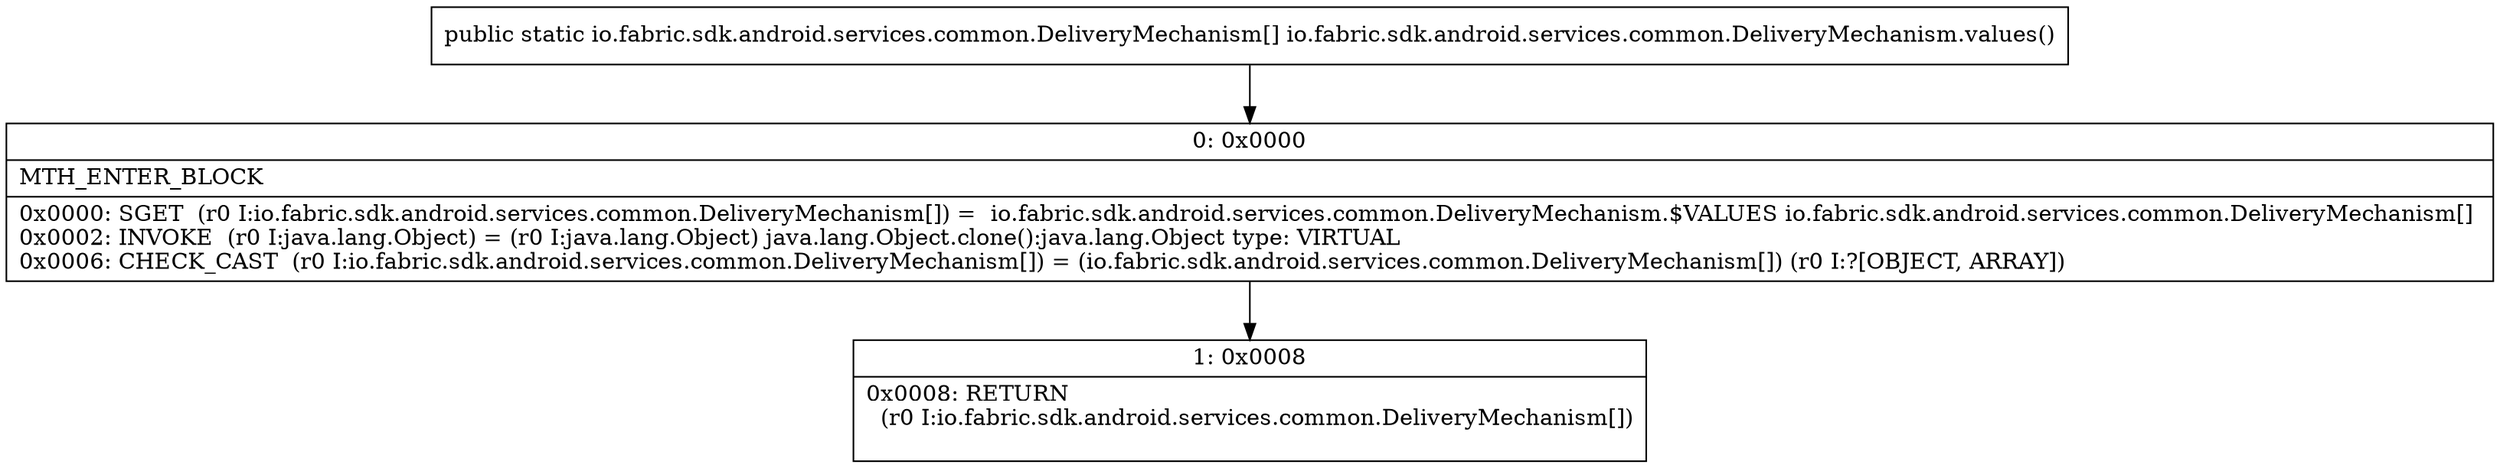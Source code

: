 digraph "CFG forio.fabric.sdk.android.services.common.DeliveryMechanism.values()[Lio\/fabric\/sdk\/android\/services\/common\/DeliveryMechanism;" {
Node_0 [shape=record,label="{0\:\ 0x0000|MTH_ENTER_BLOCK\l|0x0000: SGET  (r0 I:io.fabric.sdk.android.services.common.DeliveryMechanism[]) =  io.fabric.sdk.android.services.common.DeliveryMechanism.$VALUES io.fabric.sdk.android.services.common.DeliveryMechanism[] \l0x0002: INVOKE  (r0 I:java.lang.Object) = (r0 I:java.lang.Object) java.lang.Object.clone():java.lang.Object type: VIRTUAL \l0x0006: CHECK_CAST  (r0 I:io.fabric.sdk.android.services.common.DeliveryMechanism[]) = (io.fabric.sdk.android.services.common.DeliveryMechanism[]) (r0 I:?[OBJECT, ARRAY]) \l}"];
Node_1 [shape=record,label="{1\:\ 0x0008|0x0008: RETURN  \l  (r0 I:io.fabric.sdk.android.services.common.DeliveryMechanism[])\l \l}"];
MethodNode[shape=record,label="{public static io.fabric.sdk.android.services.common.DeliveryMechanism[] io.fabric.sdk.android.services.common.DeliveryMechanism.values() }"];
MethodNode -> Node_0;
Node_0 -> Node_1;
}

